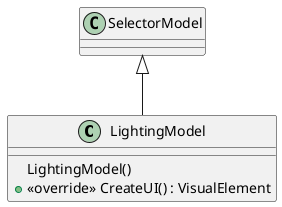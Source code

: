 @startuml
class LightingModel {
    LightingModel()
    + <<override>> CreateUI() : VisualElement
}
SelectorModel <|-- LightingModel
@enduml
